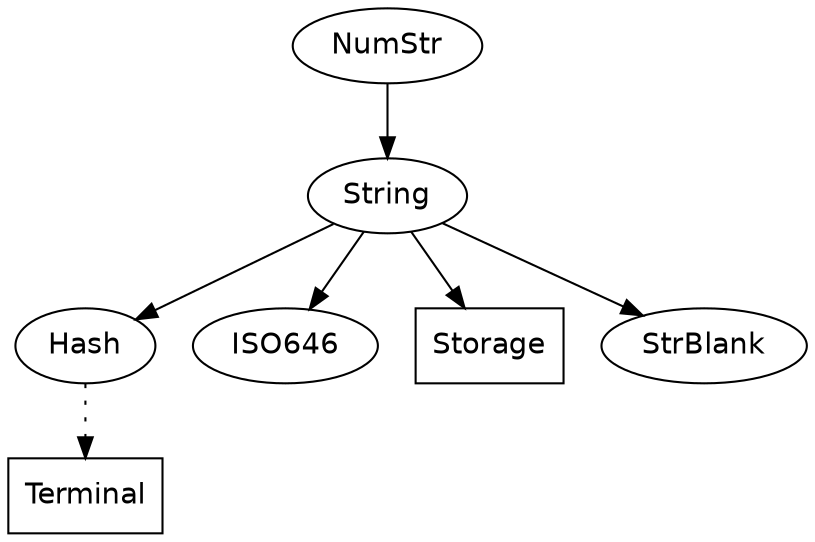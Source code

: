 digraph NumStrDep {
  node [fontname=helvetica];
  
  NumStr -> {
    String
  };
  
  String -> {
    Hash ISO646 Storage StrBlank
  };
  
  edge [style=dotted];
  Hash -> {
    Terminal
  };
  edge [style=none];
  
  Terminal [shape=box]; /* stdlib */
  
  ISO646; /* no dependencies */
  
  Storage [shape=box]; /* stdlib */
  
  StrBlank; /* no dependencies */  
      
} /* NumStrDep */